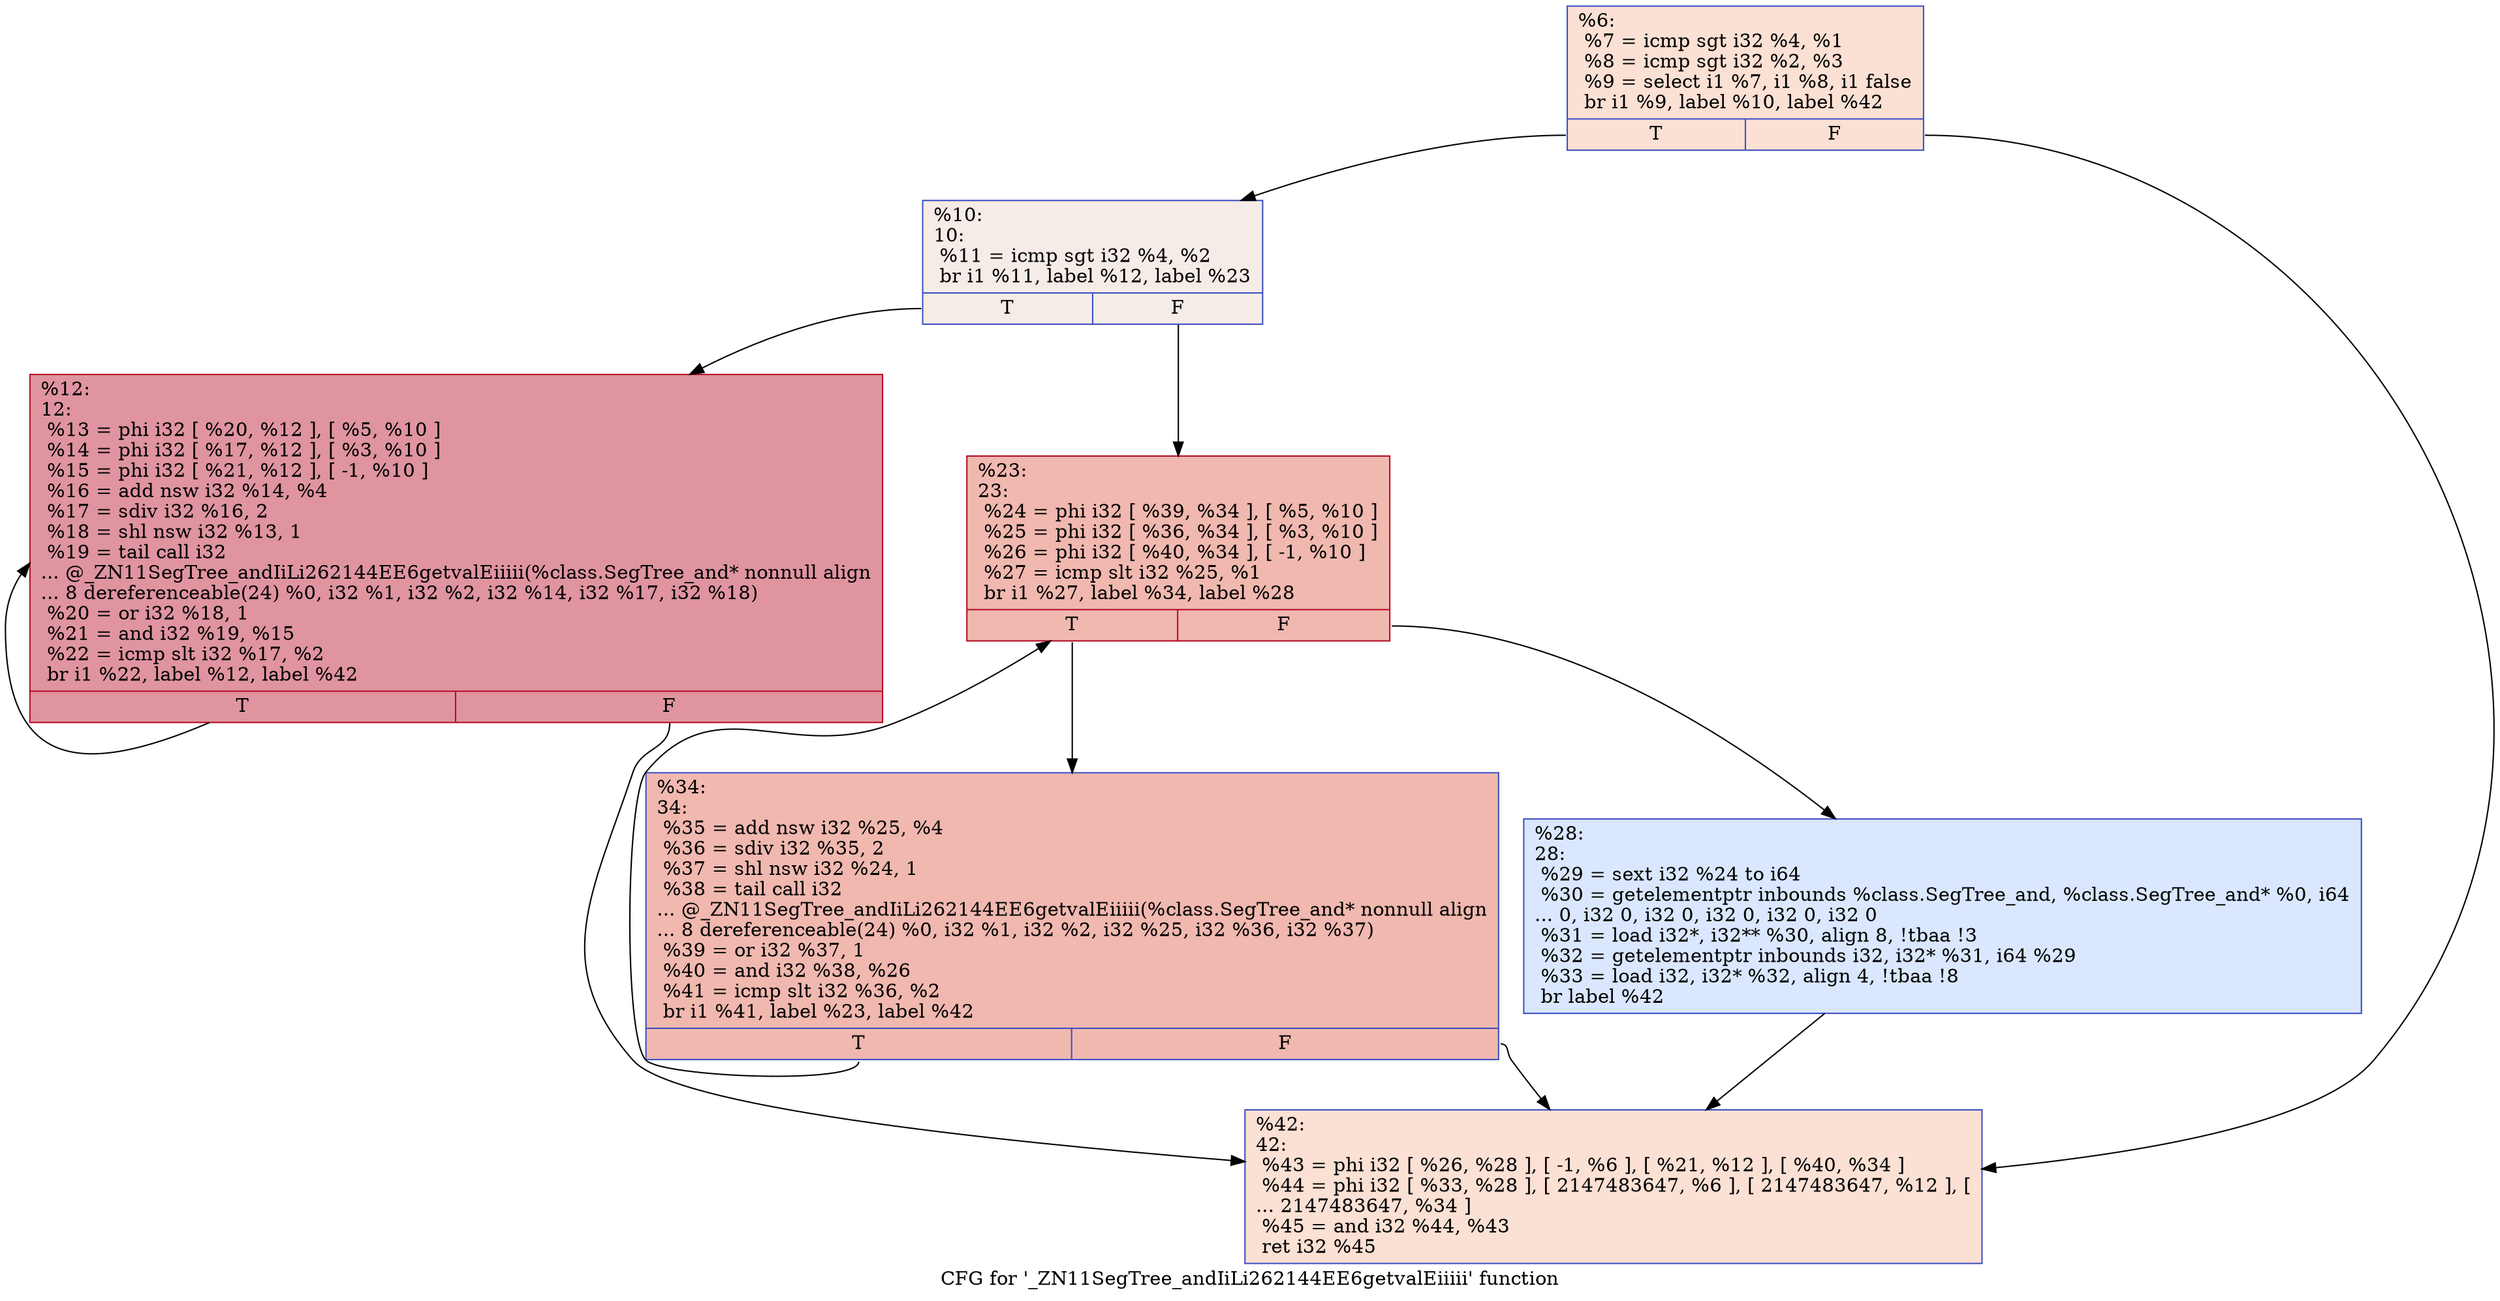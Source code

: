digraph "CFG for '_ZN11SegTree_andIiLi262144EE6getvalEiiiii' function" {
	label="CFG for '_ZN11SegTree_andIiLi262144EE6getvalEiiiii' function";

	Node0x55c240261190 [shape=record,color="#3d50c3ff", style=filled, fillcolor="#f7b99e70",label="{%6:\l  %7 = icmp sgt i32 %4, %1\l  %8 = icmp sgt i32 %2, %3\l  %9 = select i1 %7, i1 %8, i1 false\l  br i1 %9, label %10, label %42\l|{<s0>T|<s1>F}}"];
	Node0x55c240261190:s0 -> Node0x55c240260f10;
	Node0x55c240261190:s1 -> Node0x55c2402613b0;
	Node0x55c240260f10 [shape=record,color="#3d50c3ff", style=filled, fillcolor="#ead5c970",label="{%10:\l10:                                               \l  %11 = icmp sgt i32 %4, %2\l  br i1 %11, label %12, label %23\l|{<s0>T|<s1>F}}"];
	Node0x55c240260f10:s0 -> Node0x55c240261540;
	Node0x55c240260f10:s1 -> Node0x55c240261590;
	Node0x55c240261540 [shape=record,color="#b70d28ff", style=filled, fillcolor="#b70d2870",label="{%12:\l12:                                               \l  %13 = phi i32 [ %20, %12 ], [ %5, %10 ]\l  %14 = phi i32 [ %17, %12 ], [ %3, %10 ]\l  %15 = phi i32 [ %21, %12 ], [ -1, %10 ]\l  %16 = add nsw i32 %14, %4\l  %17 = sdiv i32 %16, 2\l  %18 = shl nsw i32 %13, 1\l  %19 = tail call i32\l... @_ZN11SegTree_andIiLi262144EE6getvalEiiiii(%class.SegTree_and* nonnull align\l... 8 dereferenceable(24) %0, i32 %1, i32 %2, i32 %14, i32 %17, i32 %18)\l  %20 = or i32 %18, 1\l  %21 = and i32 %19, %15\l  %22 = icmp slt i32 %17, %2\l  br i1 %22, label %12, label %42\l|{<s0>T|<s1>F}}"];
	Node0x55c240261540:s0 -> Node0x55c240261540;
	Node0x55c240261540:s1 -> Node0x55c2402613b0;
	Node0x55c240261590 [shape=record,color="#b70d28ff", style=filled, fillcolor="#dc5d4a70",label="{%23:\l23:                                               \l  %24 = phi i32 [ %39, %34 ], [ %5, %10 ]\l  %25 = phi i32 [ %36, %34 ], [ %3, %10 ]\l  %26 = phi i32 [ %40, %34 ], [ -1, %10 ]\l  %27 = icmp slt i32 %25, %1\l  br i1 %27, label %34, label %28\l|{<s0>T|<s1>F}}"];
	Node0x55c240261590:s0 -> Node0x55c240261d50;
	Node0x55c240261590:s1 -> Node0x55c240262040;
	Node0x55c240262040 [shape=record,color="#3d50c3ff", style=filled, fillcolor="#abc8fd70",label="{%28:\l28:                                               \l  %29 = sext i32 %24 to i64\l  %30 = getelementptr inbounds %class.SegTree_and, %class.SegTree_and* %0, i64\l... 0, i32 0, i32 0, i32 0, i32 0, i32 0\l  %31 = load i32*, i32** %30, align 8, !tbaa !3\l  %32 = getelementptr inbounds i32, i32* %31, i64 %29\l  %33 = load i32, i32* %32, align 4, !tbaa !8\l  br label %42\l}"];
	Node0x55c240262040 -> Node0x55c2402613b0;
	Node0x55c240261d50 [shape=record,color="#3d50c3ff", style=filled, fillcolor="#dc5d4a70",label="{%34:\l34:                                               \l  %35 = add nsw i32 %25, %4\l  %36 = sdiv i32 %35, 2\l  %37 = shl nsw i32 %24, 1\l  %38 = tail call i32\l... @_ZN11SegTree_andIiLi262144EE6getvalEiiiii(%class.SegTree_and* nonnull align\l... 8 dereferenceable(24) %0, i32 %1, i32 %2, i32 %25, i32 %36, i32 %37)\l  %39 = or i32 %37, 1\l  %40 = and i32 %38, %26\l  %41 = icmp slt i32 %36, %2\l  br i1 %41, label %23, label %42\l|{<s0>T|<s1>F}}"];
	Node0x55c240261d50:s0 -> Node0x55c240261590;
	Node0x55c240261d50:s1 -> Node0x55c2402613b0;
	Node0x55c2402613b0 [shape=record,color="#3d50c3ff", style=filled, fillcolor="#f7b99e70",label="{%42:\l42:                                               \l  %43 = phi i32 [ %26, %28 ], [ -1, %6 ], [ %21, %12 ], [ %40, %34 ]\l  %44 = phi i32 [ %33, %28 ], [ 2147483647, %6 ], [ 2147483647, %12 ], [\l... 2147483647, %34 ]\l  %45 = and i32 %44, %43\l  ret i32 %45\l}"];
}
